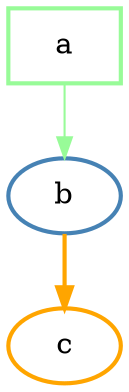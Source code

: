 digraph callgraph {
	node [label="\N"];
	a [label=a, style=bold, color=palegreen, shape=box];
	b [label=b, style=bold, color=steelblue, shape=ellipse];
	c [label=c, style=bold, color=orange, shape=ellipse];
	a -> b [arrowhead=normal, color=palegreen, style=solid, weight=1];
	b -> c [arrowhead=normal, color=orange, style=bold, weight=100];
}
